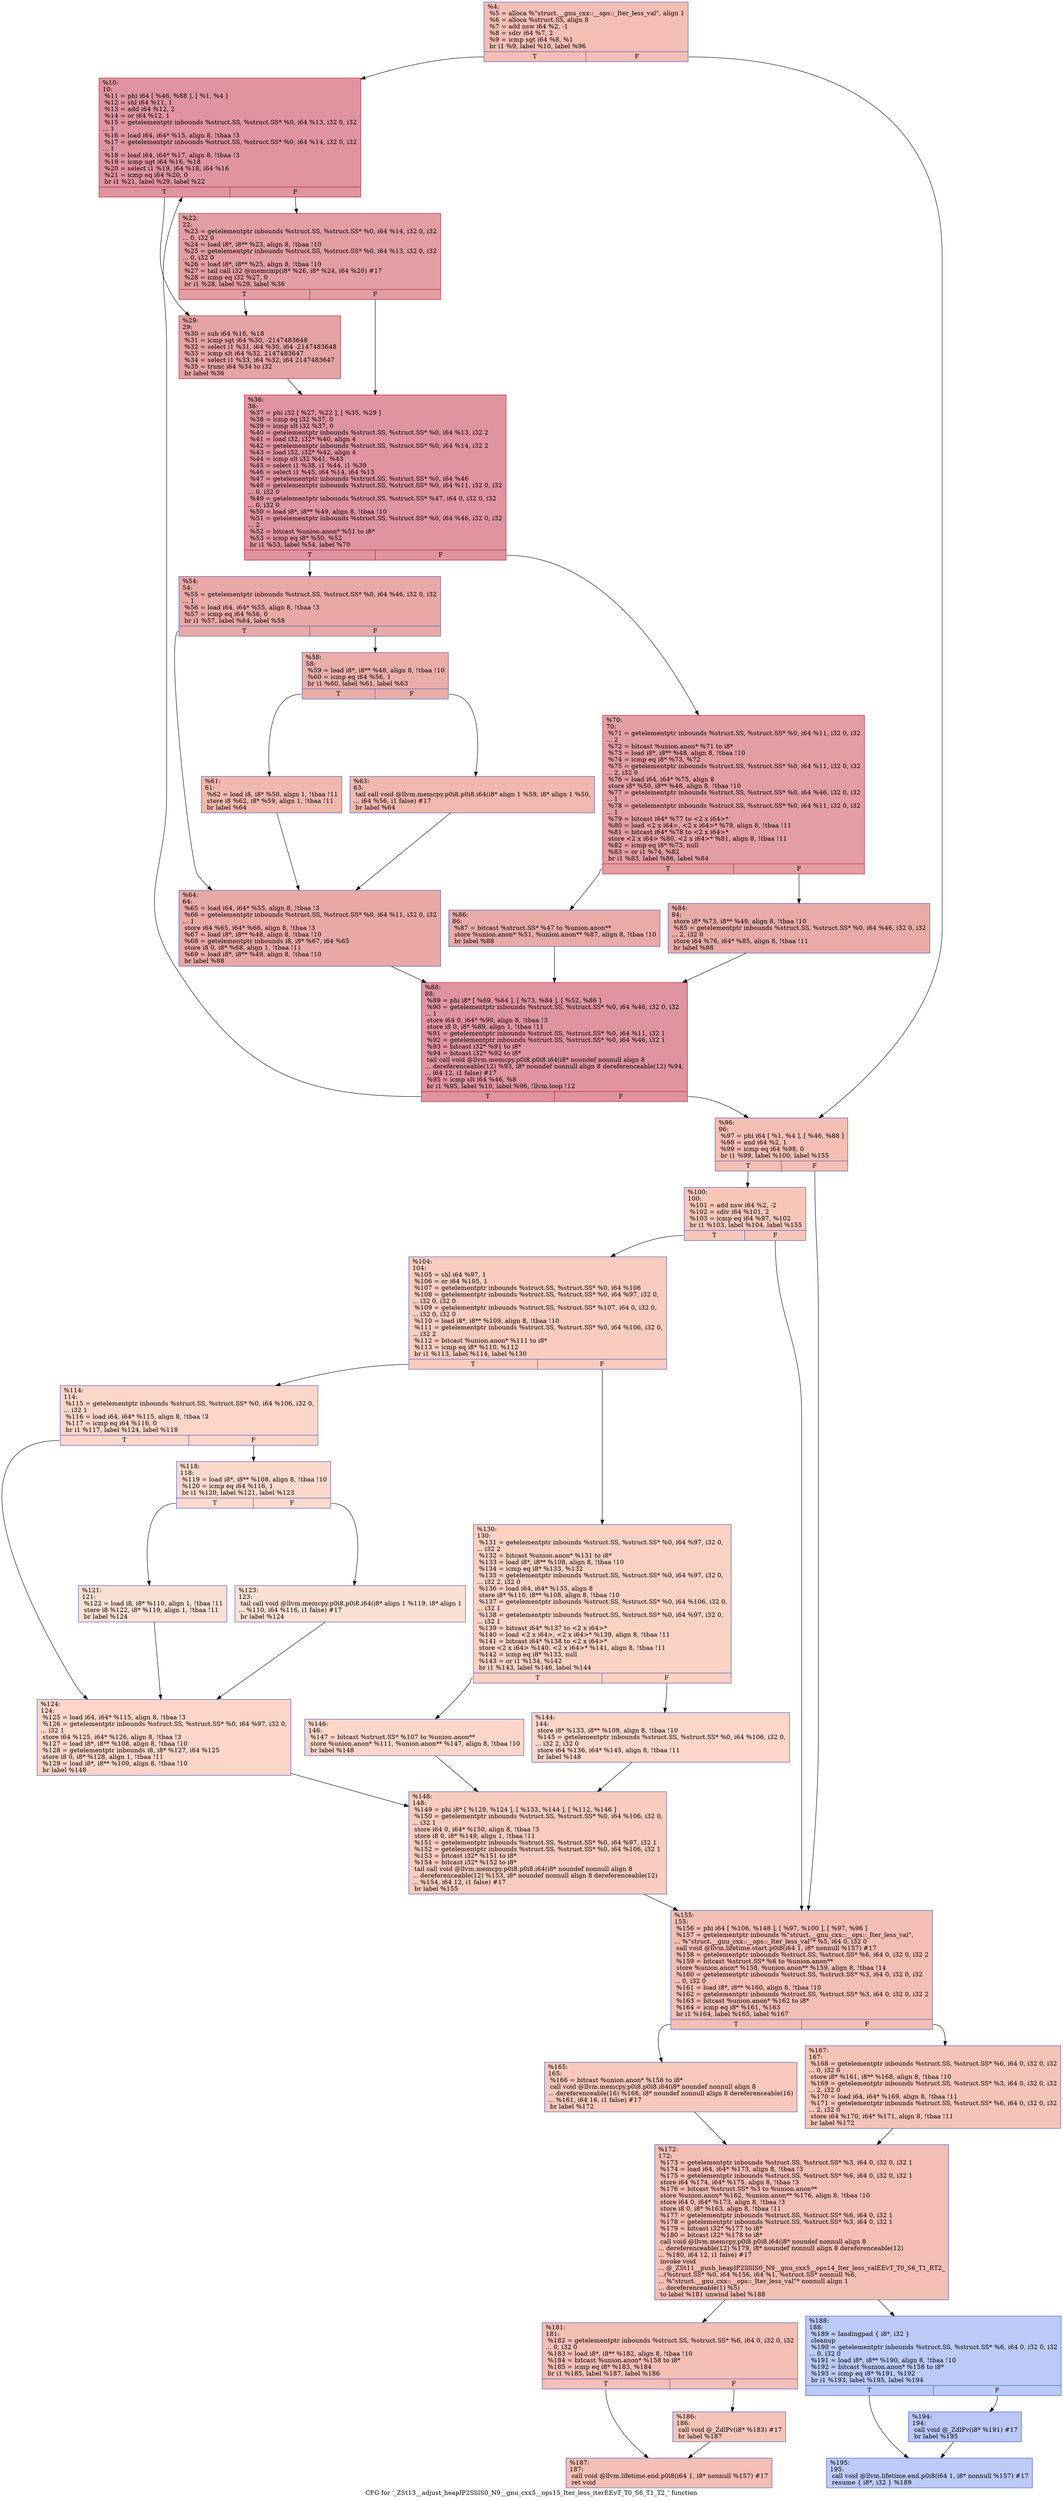 digraph "CFG for '_ZSt13__adjust_heapIP2SSlS0_N9__gnu_cxx5__ops15_Iter_less_iterEEvT_T0_S6_T1_T2_' function" {
	label="CFG for '_ZSt13__adjust_heapIP2SSlS0_N9__gnu_cxx5__ops15_Iter_less_iterEEvT_T0_S6_T1_T2_' function";

	Node0x55804d15f6a0 [shape=record,color="#3d50c3ff", style=filled, fillcolor="#e36c5570",label="{%4:\l  %5 = alloca %\"struct.__gnu_cxx::__ops::_Iter_less_val\", align 1\l  %6 = alloca %struct.SS, align 8\l  %7 = add nsw i64 %2, -1\l  %8 = sdiv i64 %7, 2\l  %9 = icmp sgt i64 %8, %1\l  br i1 %9, label %10, label %96\l|{<s0>T|<s1>F}}"];
	Node0x55804d15f6a0:s0 -> Node0x55804d15f6f0;
	Node0x55804d15f6a0:s1 -> Node0x55804d15f9d0;
	Node0x55804d15f6f0 [shape=record,color="#b70d28ff", style=filled, fillcolor="#b70d2870",label="{%10:\l10:                                               \l  %11 = phi i64 [ %46, %88 ], [ %1, %4 ]\l  %12 = shl i64 %11, 1\l  %13 = add i64 %12, 2\l  %14 = or i64 %12, 1\l  %15 = getelementptr inbounds %struct.SS, %struct.SS* %0, i64 %13, i32 0, i32\l... 1\l  %16 = load i64, i64* %15, align 8, !tbaa !3\l  %17 = getelementptr inbounds %struct.SS, %struct.SS* %0, i64 %14, i32 0, i32\l... 1\l  %18 = load i64, i64* %17, align 8, !tbaa !3\l  %19 = icmp ugt i64 %16, %18\l  %20 = select i1 %19, i64 %18, i64 %16\l  %21 = icmp eq i64 %20, 0\l  br i1 %21, label %29, label %22\l|{<s0>T|<s1>F}}"];
	Node0x55804d15f6f0:s0 -> Node0x55804d160100;
	Node0x55804d15f6f0:s1 -> Node0x55804d160150;
	Node0x55804d160150 [shape=record,color="#b70d28ff", style=filled, fillcolor="#be242e70",label="{%22:\l22:                                               \l  %23 = getelementptr inbounds %struct.SS, %struct.SS* %0, i64 %14, i32 0, i32\l... 0, i32 0\l  %24 = load i8*, i8** %23, align 8, !tbaa !10\l  %25 = getelementptr inbounds %struct.SS, %struct.SS* %0, i64 %13, i32 0, i32\l... 0, i32 0\l  %26 = load i8*, i8** %25, align 8, !tbaa !10\l  %27 = tail call i32 @memcmp(i8* %26, i8* %24, i64 %20) #17\l  %28 = icmp eq i32 %27, 0\l  br i1 %28, label %29, label %36\l|{<s0>T|<s1>F}}"];
	Node0x55804d160150:s0 -> Node0x55804d160100;
	Node0x55804d160150:s1 -> Node0x55804d1607e0;
	Node0x55804d160100 [shape=record,color="#b70d28ff", style=filled, fillcolor="#c32e3170",label="{%29:\l29:                                               \l  %30 = sub i64 %16, %18\l  %31 = icmp sgt i64 %30, -2147483648\l  %32 = select i1 %31, i64 %30, i64 -2147483648\l  %33 = icmp slt i64 %32, 2147483647\l  %34 = select i1 %33, i64 %32, i64 2147483647\l  %35 = trunc i64 %34 to i32\l  br label %36\l}"];
	Node0x55804d160100 -> Node0x55804d1607e0;
	Node0x55804d1607e0 [shape=record,color="#b70d28ff", style=filled, fillcolor="#b70d2870",label="{%36:\l36:                                               \l  %37 = phi i32 [ %27, %22 ], [ %35, %29 ]\l  %38 = icmp eq i32 %37, 0\l  %39 = icmp slt i32 %37, 0\l  %40 = getelementptr inbounds %struct.SS, %struct.SS* %0, i64 %13, i32 2\l  %41 = load i32, i32* %40, align 4\l  %42 = getelementptr inbounds %struct.SS, %struct.SS* %0, i64 %14, i32 2\l  %43 = load i32, i32* %42, align 4\l  %44 = icmp slt i32 %41, %43\l  %45 = select i1 %38, i1 %44, i1 %39\l  %46 = select i1 %45, i64 %14, i64 %13\l  %47 = getelementptr inbounds %struct.SS, %struct.SS* %0, i64 %46\l  %48 = getelementptr inbounds %struct.SS, %struct.SS* %0, i64 %11, i32 0, i32\l... 0, i32 0\l  %49 = getelementptr inbounds %struct.SS, %struct.SS* %47, i64 0, i32 0, i32\l... 0, i32 0\l  %50 = load i8*, i8** %49, align 8, !tbaa !10\l  %51 = getelementptr inbounds %struct.SS, %struct.SS* %0, i64 %46, i32 0, i32\l... 2\l  %52 = bitcast %union.anon* %51 to i8*\l  %53 = icmp eq i8* %50, %52\l  br i1 %53, label %54, label %70\l|{<s0>T|<s1>F}}"];
	Node0x55804d1607e0:s0 -> Node0x55804d162000;
	Node0x55804d1607e0:s1 -> Node0x55804d162050;
	Node0x55804d162000 [shape=record,color="#3d50c3ff", style=filled, fillcolor="#ca3b3770",label="{%54:\l54:                                               \l  %55 = getelementptr inbounds %struct.SS, %struct.SS* %0, i64 %46, i32 0, i32\l... 1\l  %56 = load i64, i64* %55, align 8, !tbaa !3\l  %57 = icmp eq i64 %56, 0\l  br i1 %57, label %64, label %58\l|{<s0>T|<s1>F}}"];
	Node0x55804d162000:s0 -> Node0x55804d162330;
	Node0x55804d162000:s1 -> Node0x55804d162380;
	Node0x55804d162380 [shape=record,color="#3d50c3ff", style=filled, fillcolor="#d0473d70",label="{%58:\l58:                                               \l  %59 = load i8*, i8** %48, align 8, !tbaa !10\l  %60 = icmp eq i64 %56, 1\l  br i1 %60, label %61, label %63\l|{<s0>T|<s1>F}}"];
	Node0x55804d162380:s0 -> Node0x55804d162580;
	Node0x55804d162380:s1 -> Node0x55804d1625d0;
	Node0x55804d162580 [shape=record,color="#3d50c3ff", style=filled, fillcolor="#dc5d4a70",label="{%61:\l61:                                               \l  %62 = load i8, i8* %50, align 1, !tbaa !11\l  store i8 %62, i8* %59, align 1, !tbaa !11\l  br label %64\l}"];
	Node0x55804d162580 -> Node0x55804d162330;
	Node0x55804d1625d0 [shape=record,color="#3d50c3ff", style=filled, fillcolor="#dc5d4a70",label="{%63:\l63:                                               \l  tail call void @llvm.memcpy.p0i8.p0i8.i64(i8* align 1 %59, i8* align 1 %50,\l... i64 %56, i1 false) #17\l  br label %64\l}"];
	Node0x55804d1625d0 -> Node0x55804d162330;
	Node0x55804d162330 [shape=record,color="#3d50c3ff", style=filled, fillcolor="#ca3b3770",label="{%64:\l64:                                               \l  %65 = load i64, i64* %55, align 8, !tbaa !3\l  %66 = getelementptr inbounds %struct.SS, %struct.SS* %0, i64 %11, i32 0, i32\l... 1\l  store i64 %65, i64* %66, align 8, !tbaa !3\l  %67 = load i8*, i8** %48, align 8, !tbaa !10\l  %68 = getelementptr inbounds i8, i8* %67, i64 %65\l  store i8 0, i8* %68, align 1, !tbaa !11\l  %69 = load i8*, i8** %49, align 8, !tbaa !10\l  br label %88\l}"];
	Node0x55804d162330 -> Node0x55804d15fad0;
	Node0x55804d162050 [shape=record,color="#b70d28ff", style=filled, fillcolor="#be242e70",label="{%70:\l70:                                               \l  %71 = getelementptr inbounds %struct.SS, %struct.SS* %0, i64 %11, i32 0, i32\l... 2\l  %72 = bitcast %union.anon* %71 to i8*\l  %73 = load i8*, i8** %48, align 8, !tbaa !10\l  %74 = icmp eq i8* %73, %72\l  %75 = getelementptr inbounds %struct.SS, %struct.SS* %0, i64 %11, i32 0, i32\l... 2, i32 0\l  %76 = load i64, i64* %75, align 8\l  store i8* %50, i8** %48, align 8, !tbaa !10\l  %77 = getelementptr inbounds %struct.SS, %struct.SS* %0, i64 %46, i32 0, i32\l... 1\l  %78 = getelementptr inbounds %struct.SS, %struct.SS* %0, i64 %11, i32 0, i32\l... 1\l  %79 = bitcast i64* %77 to \<2 x i64\>*\l  %80 = load \<2 x i64\>, \<2 x i64\>* %79, align 8, !tbaa !11\l  %81 = bitcast i64* %78 to \<2 x i64\>*\l  store \<2 x i64\> %80, \<2 x i64\>* %81, align 8, !tbaa !11\l  %82 = icmp eq i8* %73, null\l  %83 = or i1 %74, %82\l  br i1 %83, label %86, label %84\l|{<s0>T|<s1>F}}"];
	Node0x55804d162050:s0 -> Node0x55804d163e10;
	Node0x55804d162050:s1 -> Node0x55804d163e60;
	Node0x55804d163e60 [shape=record,color="#3d50c3ff", style=filled, fillcolor="#cc403a70",label="{%84:\l84:                                               \l  store i8* %73, i8** %49, align 8, !tbaa !10\l  %85 = getelementptr inbounds %struct.SS, %struct.SS* %0, i64 %46, i32 0, i32\l... 2, i32 0\l  store i64 %76, i64* %85, align 8, !tbaa !11\l  br label %88\l}"];
	Node0x55804d163e60 -> Node0x55804d15fad0;
	Node0x55804d163e10 [shape=record,color="#3d50c3ff", style=filled, fillcolor="#cc403a70",label="{%86:\l86:                                               \l  %87 = bitcast %struct.SS* %47 to %union.anon**\l  store %union.anon* %51, %union.anon** %87, align 8, !tbaa !10\l  br label %88\l}"];
	Node0x55804d163e10 -> Node0x55804d15fad0;
	Node0x55804d15fad0 [shape=record,color="#b70d28ff", style=filled, fillcolor="#b70d2870",label="{%88:\l88:                                               \l  %89 = phi i8* [ %69, %64 ], [ %73, %84 ], [ %52, %86 ]\l  %90 = getelementptr inbounds %struct.SS, %struct.SS* %0, i64 %46, i32 0, i32\l... 1\l  store i64 0, i64* %90, align 8, !tbaa !3\l  store i8 0, i8* %89, align 1, !tbaa !11\l  %91 = getelementptr inbounds %struct.SS, %struct.SS* %0, i64 %11, i32 1\l  %92 = getelementptr inbounds %struct.SS, %struct.SS* %0, i64 %46, i32 1\l  %93 = bitcast i32* %91 to i8*\l  %94 = bitcast i32* %92 to i8*\l  tail call void @llvm.memcpy.p0i8.p0i8.i64(i8* noundef nonnull align 8\l... dereferenceable(12) %93, i8* noundef nonnull align 8 dereferenceable(12) %94,\l... i64 12, i1 false) #17\l  %95 = icmp slt i64 %46, %8\l  br i1 %95, label %10, label %96, !llvm.loop !12\l|{<s0>T|<s1>F}}"];
	Node0x55804d15fad0:s0 -> Node0x55804d15f6f0;
	Node0x55804d15fad0:s1 -> Node0x55804d15f9d0;
	Node0x55804d15f9d0 [shape=record,color="#3d50c3ff", style=filled, fillcolor="#e36c5570",label="{%96:\l96:                                               \l  %97 = phi i64 [ %1, %4 ], [ %46, %88 ]\l  %98 = and i64 %2, 1\l  %99 = icmp eq i64 %98, 0\l  br i1 %99, label %100, label %155\l|{<s0>T|<s1>F}}"];
	Node0x55804d15f9d0:s0 -> Node0x55804d164d30;
	Node0x55804d15f9d0:s1 -> Node0x55804d164d80;
	Node0x55804d164d30 [shape=record,color="#3d50c3ff", style=filled, fillcolor="#ec7f6370",label="{%100:\l100:                                              \l  %101 = add nsw i64 %2, -2\l  %102 = sdiv i64 %101, 2\l  %103 = icmp eq i64 %97, %102\l  br i1 %103, label %104, label %155\l|{<s0>T|<s1>F}}"];
	Node0x55804d164d30:s0 -> Node0x55804d165030;
	Node0x55804d164d30:s1 -> Node0x55804d164d80;
	Node0x55804d165030 [shape=record,color="#3d50c3ff", style=filled, fillcolor="#f08b6e70",label="{%104:\l104:                                              \l  %105 = shl i64 %97, 1\l  %106 = or i64 %105, 1\l  %107 = getelementptr inbounds %struct.SS, %struct.SS* %0, i64 %106\l  %108 = getelementptr inbounds %struct.SS, %struct.SS* %0, i64 %97, i32 0,\l... i32 0, i32 0\l  %109 = getelementptr inbounds %struct.SS, %struct.SS* %107, i64 0, i32 0,\l... i32 0, i32 0\l  %110 = load i8*, i8** %109, align 8, !tbaa !10\l  %111 = getelementptr inbounds %struct.SS, %struct.SS* %0, i64 %106, i32 0,\l... i32 2\l  %112 = bitcast %union.anon* %111 to i8*\l  %113 = icmp eq i8* %110, %112\l  br i1 %113, label %114, label %130\l|{<s0>T|<s1>F}}"];
	Node0x55804d165030:s0 -> Node0x55804d165740;
	Node0x55804d165030:s1 -> Node0x55804d165790;
	Node0x55804d165740 [shape=record,color="#3d50c3ff", style=filled, fillcolor="#f6a38570",label="{%114:\l114:                                              \l  %115 = getelementptr inbounds %struct.SS, %struct.SS* %0, i64 %106, i32 0,\l... i32 1\l  %116 = load i64, i64* %115, align 8, !tbaa !3\l  %117 = icmp eq i64 %116, 0\l  br i1 %117, label %124, label %118\l|{<s0>T|<s1>F}}"];
	Node0x55804d165740:s0 -> Node0x55804d165a70;
	Node0x55804d165740:s1 -> Node0x55804d165ac0;
	Node0x55804d165ac0 [shape=record,color="#3d50c3ff", style=filled, fillcolor="#f7ac8e70",label="{%118:\l118:                                              \l  %119 = load i8*, i8** %108, align 8, !tbaa !10\l  %120 = icmp eq i64 %116, 1\l  br i1 %120, label %121, label %123\l|{<s0>T|<s1>F}}"];
	Node0x55804d165ac0:s0 -> Node0x55804d165cc0;
	Node0x55804d165ac0:s1 -> Node0x55804d165d10;
	Node0x55804d165cc0 [shape=record,color="#3d50c3ff", style=filled, fillcolor="#f7b99e70",label="{%121:\l121:                                              \l  %122 = load i8, i8* %110, align 1, !tbaa !11\l  store i8 %122, i8* %119, align 1, !tbaa !11\l  br label %124\l}"];
	Node0x55804d165cc0 -> Node0x55804d165a70;
	Node0x55804d165d10 [shape=record,color="#3d50c3ff", style=filled, fillcolor="#f7b99e70",label="{%123:\l123:                                              \l  tail call void @llvm.memcpy.p0i8.p0i8.i64(i8* align 1 %119, i8* align 1\l... %110, i64 %116, i1 false) #17\l  br label %124\l}"];
	Node0x55804d165d10 -> Node0x55804d165a70;
	Node0x55804d165a70 [shape=record,color="#3d50c3ff", style=filled, fillcolor="#f6a38570",label="{%124:\l124:                                              \l  %125 = load i64, i64* %115, align 8, !tbaa !3\l  %126 = getelementptr inbounds %struct.SS, %struct.SS* %0, i64 %97, i32 0,\l... i32 1\l  store i64 %125, i64* %126, align 8, !tbaa !3\l  %127 = load i8*, i8** %108, align 8, !tbaa !10\l  %128 = getelementptr inbounds i8, i8* %127, i64 %125\l  store i8 0, i8* %128, align 1, !tbaa !11\l  %129 = load i8*, i8** %109, align 8, !tbaa !10\l  br label %148\l}"];
	Node0x55804d165a70 -> Node0x55804d166dc0;
	Node0x55804d165790 [shape=record,color="#3d50c3ff", style=filled, fillcolor="#f4987a70",label="{%130:\l130:                                              \l  %131 = getelementptr inbounds %struct.SS, %struct.SS* %0, i64 %97, i32 0,\l... i32 2\l  %132 = bitcast %union.anon* %131 to i8*\l  %133 = load i8*, i8** %108, align 8, !tbaa !10\l  %134 = icmp eq i8* %133, %132\l  %135 = getelementptr inbounds %struct.SS, %struct.SS* %0, i64 %97, i32 0,\l... i32 2, i32 0\l  %136 = load i64, i64* %135, align 8\l  store i8* %110, i8** %108, align 8, !tbaa !10\l  %137 = getelementptr inbounds %struct.SS, %struct.SS* %0, i64 %106, i32 0,\l... i32 1\l  %138 = getelementptr inbounds %struct.SS, %struct.SS* %0, i64 %97, i32 0,\l... i32 1\l  %139 = bitcast i64* %137 to \<2 x i64\>*\l  %140 = load \<2 x i64\>, \<2 x i64\>* %139, align 8, !tbaa !11\l  %141 = bitcast i64* %138 to \<2 x i64\>*\l  store \<2 x i64\> %140, \<2 x i64\>* %141, align 8, !tbaa !11\l  %142 = icmp eq i8* %133, null\l  %143 = or i1 %134, %142\l  br i1 %143, label %146, label %144\l|{<s0>T|<s1>F}}"];
	Node0x55804d165790:s0 -> Node0x55804d167790;
	Node0x55804d165790:s1 -> Node0x55804d1677e0;
	Node0x55804d1677e0 [shape=record,color="#3d50c3ff", style=filled, fillcolor="#f6a38570",label="{%144:\l144:                                              \l  store i8* %133, i8** %109, align 8, !tbaa !10\l  %145 = getelementptr inbounds %struct.SS, %struct.SS* %0, i64 %106, i32 0,\l... i32 2, i32 0\l  store i64 %136, i64* %145, align 8, !tbaa !11\l  br label %148\l}"];
	Node0x55804d1677e0 -> Node0x55804d166dc0;
	Node0x55804d167790 [shape=record,color="#3d50c3ff", style=filled, fillcolor="#f6a38570",label="{%146:\l146:                                              \l  %147 = bitcast %struct.SS* %107 to %union.anon**\l  store %union.anon* %111, %union.anon** %147, align 8, !tbaa !10\l  br label %148\l}"];
	Node0x55804d167790 -> Node0x55804d166dc0;
	Node0x55804d166dc0 [shape=record,color="#3d50c3ff", style=filled, fillcolor="#f08b6e70",label="{%148:\l148:                                              \l  %149 = phi i8* [ %129, %124 ], [ %133, %144 ], [ %112, %146 ]\l  %150 = getelementptr inbounds %struct.SS, %struct.SS* %0, i64 %106, i32 0,\l... i32 1\l  store i64 0, i64* %150, align 8, !tbaa !3\l  store i8 0, i8* %149, align 1, !tbaa !11\l  %151 = getelementptr inbounds %struct.SS, %struct.SS* %0, i64 %97, i32 1\l  %152 = getelementptr inbounds %struct.SS, %struct.SS* %0, i64 %106, i32 1\l  %153 = bitcast i32* %151 to i8*\l  %154 = bitcast i32* %152 to i8*\l  tail call void @llvm.memcpy.p0i8.p0i8.i64(i8* noundef nonnull align 8\l... dereferenceable(12) %153, i8* noundef nonnull align 8 dereferenceable(12)\l... %154, i64 12, i1 false) #17\l  br label %155\l}"];
	Node0x55804d166dc0 -> Node0x55804d164d80;
	Node0x55804d164d80 [shape=record,color="#3d50c3ff", style=filled, fillcolor="#e36c5570",label="{%155:\l155:                                              \l  %156 = phi i64 [ %106, %148 ], [ %97, %100 ], [ %97, %96 ]\l  %157 = getelementptr inbounds %\"struct.__gnu_cxx::__ops::_Iter_less_val\",\l... %\"struct.__gnu_cxx::__ops::_Iter_less_val\"* %5, i64 0, i32 0\l  call void @llvm.lifetime.start.p0i8(i64 1, i8* nonnull %157) #17\l  %158 = getelementptr inbounds %struct.SS, %struct.SS* %6, i64 0, i32 0, i32 2\l  %159 = bitcast %struct.SS* %6 to %union.anon**\l  store %union.anon* %158, %union.anon** %159, align 8, !tbaa !14\l  %160 = getelementptr inbounds %struct.SS, %struct.SS* %3, i64 0, i32 0, i32\l... 0, i32 0\l  %161 = load i8*, i8** %160, align 8, !tbaa !10\l  %162 = getelementptr inbounds %struct.SS, %struct.SS* %3, i64 0, i32 0, i32 2\l  %163 = bitcast %union.anon* %162 to i8*\l  %164 = icmp eq i8* %161, %163\l  br i1 %164, label %165, label %167\l|{<s0>T|<s1>F}}"];
	Node0x55804d164d80:s0 -> Node0x55804d1450c0;
	Node0x55804d164d80:s1 -> Node0x55804d145110;
	Node0x55804d1450c0 [shape=record,color="#3d50c3ff", style=filled, fillcolor="#ed836670",label="{%165:\l165:                                              \l  %166 = bitcast %union.anon* %158 to i8*\l  call void @llvm.memcpy.p0i8.p0i8.i64(i8* noundef nonnull align 8\l... dereferenceable(16) %166, i8* noundef nonnull align 8 dereferenceable(16)\l... %161, i64 16, i1 false) #17\l  br label %172\l}"];
	Node0x55804d1450c0 -> Node0x55804d1453f0;
	Node0x55804d145110 [shape=record,color="#3d50c3ff", style=filled, fillcolor="#e97a5f70",label="{%167:\l167:                                              \l  %168 = getelementptr inbounds %struct.SS, %struct.SS* %6, i64 0, i32 0, i32\l... 0, i32 0\l  store i8* %161, i8** %168, align 8, !tbaa !10\l  %169 = getelementptr inbounds %struct.SS, %struct.SS* %3, i64 0, i32 0, i32\l... 2, i32 0\l  %170 = load i64, i64* %169, align 8, !tbaa !11\l  %171 = getelementptr inbounds %struct.SS, %struct.SS* %6, i64 0, i32 0, i32\l... 2, i32 0\l  store i64 %170, i64* %171, align 8, !tbaa !11\l  br label %172\l}"];
	Node0x55804d145110 -> Node0x55804d1453f0;
	Node0x55804d1453f0 [shape=record,color="#3d50c3ff", style=filled, fillcolor="#e36c5570",label="{%172:\l172:                                              \l  %173 = getelementptr inbounds %struct.SS, %struct.SS* %3, i64 0, i32 0, i32 1\l  %174 = load i64, i64* %173, align 8, !tbaa !3\l  %175 = getelementptr inbounds %struct.SS, %struct.SS* %6, i64 0, i32 0, i32 1\l  store i64 %174, i64* %175, align 8, !tbaa !3\l  %176 = bitcast %struct.SS* %3 to %union.anon**\l  store %union.anon* %162, %union.anon** %176, align 8, !tbaa !10\l  store i64 0, i64* %173, align 8, !tbaa !3\l  store i8 0, i8* %163, align 8, !tbaa !11\l  %177 = getelementptr inbounds %struct.SS, %struct.SS* %6, i64 0, i32 1\l  %178 = getelementptr inbounds %struct.SS, %struct.SS* %3, i64 0, i32 1\l  %179 = bitcast i32* %177 to i8*\l  %180 = bitcast i32* %178 to i8*\l  call void @llvm.memcpy.p0i8.p0i8.i64(i8* noundef nonnull align 8\l... dereferenceable(12) %179, i8* noundef nonnull align 8 dereferenceable(12)\l... %180, i64 12, i1 false) #17\l  invoke void\l... @_ZSt11__push_heapIP2SSlS0_N9__gnu_cxx5__ops14_Iter_less_valEEvT_T0_S6_T1_RT2_\l...(%struct.SS* %0, i64 %156, i64 %1, %struct.SS* nonnull %6,\l... %\"struct.__gnu_cxx::__ops::_Iter_less_val\"* nonnull align 1\l... dereferenceable(1) %5)\l          to label %181 unwind label %188\l}"];
	Node0x55804d1453f0 -> Node0x55804d139830;
	Node0x55804d1453f0 -> Node0x55804d139880;
	Node0x55804d139830 [shape=record,color="#3d50c3ff", style=filled, fillcolor="#e36c5570",label="{%181:\l181:                                              \l  %182 = getelementptr inbounds %struct.SS, %struct.SS* %6, i64 0, i32 0, i32\l... 0, i32 0\l  %183 = load i8*, i8** %182, align 8, !tbaa !10\l  %184 = bitcast %union.anon* %158 to i8*\l  %185 = icmp eq i8* %183, %184\l  br i1 %185, label %187, label %186\l|{<s0>T|<s1>F}}"];
	Node0x55804d139830:s0 -> Node0x55804d156e90;
	Node0x55804d139830:s1 -> Node0x55804d156ee0;
	Node0x55804d156ee0 [shape=record,color="#3d50c3ff", style=filled, fillcolor="#e97a5f70",label="{%186:\l186:                                              \l  call void @_ZdlPv(i8* %183) #17\l  br label %187\l}"];
	Node0x55804d156ee0 -> Node0x55804d156e90;
	Node0x55804d156e90 [shape=record,color="#3d50c3ff", style=filled, fillcolor="#e36c5570",label="{%187:\l187:                                              \l  call void @llvm.lifetime.end.p0i8(i64 1, i8* nonnull %157) #17\l  ret void\l}"];
	Node0x55804d139880 [shape=record,color="#3d50c3ff", style=filled, fillcolor="#6687ed70",label="{%188:\l188:                                              \l  %189 = landingpad \{ i8*, i32 \}\l          cleanup\l  %190 = getelementptr inbounds %struct.SS, %struct.SS* %6, i64 0, i32 0, i32\l... 0, i32 0\l  %191 = load i8*, i8** %190, align 8, !tbaa !10\l  %192 = bitcast %union.anon* %158 to i8*\l  %193 = icmp eq i8* %191, %192\l  br i1 %193, label %195, label %194\l|{<s0>T|<s1>F}}"];
	Node0x55804d139880:s0 -> Node0x55804d1575d0;
	Node0x55804d139880:s1 -> Node0x55804d157620;
	Node0x55804d157620 [shape=record,color="#3d50c3ff", style=filled, fillcolor="#5f7fe870",label="{%194:\l194:                                              \l  call void @_ZdlPv(i8* %191) #17\l  br label %195\l}"];
	Node0x55804d157620 -> Node0x55804d1575d0;
	Node0x55804d1575d0 [shape=record,color="#3d50c3ff", style=filled, fillcolor="#6687ed70",label="{%195:\l195:                                              \l  call void @llvm.lifetime.end.p0i8(i64 1, i8* nonnull %157) #17\l  resume \{ i8*, i32 \} %189\l}"];
}
